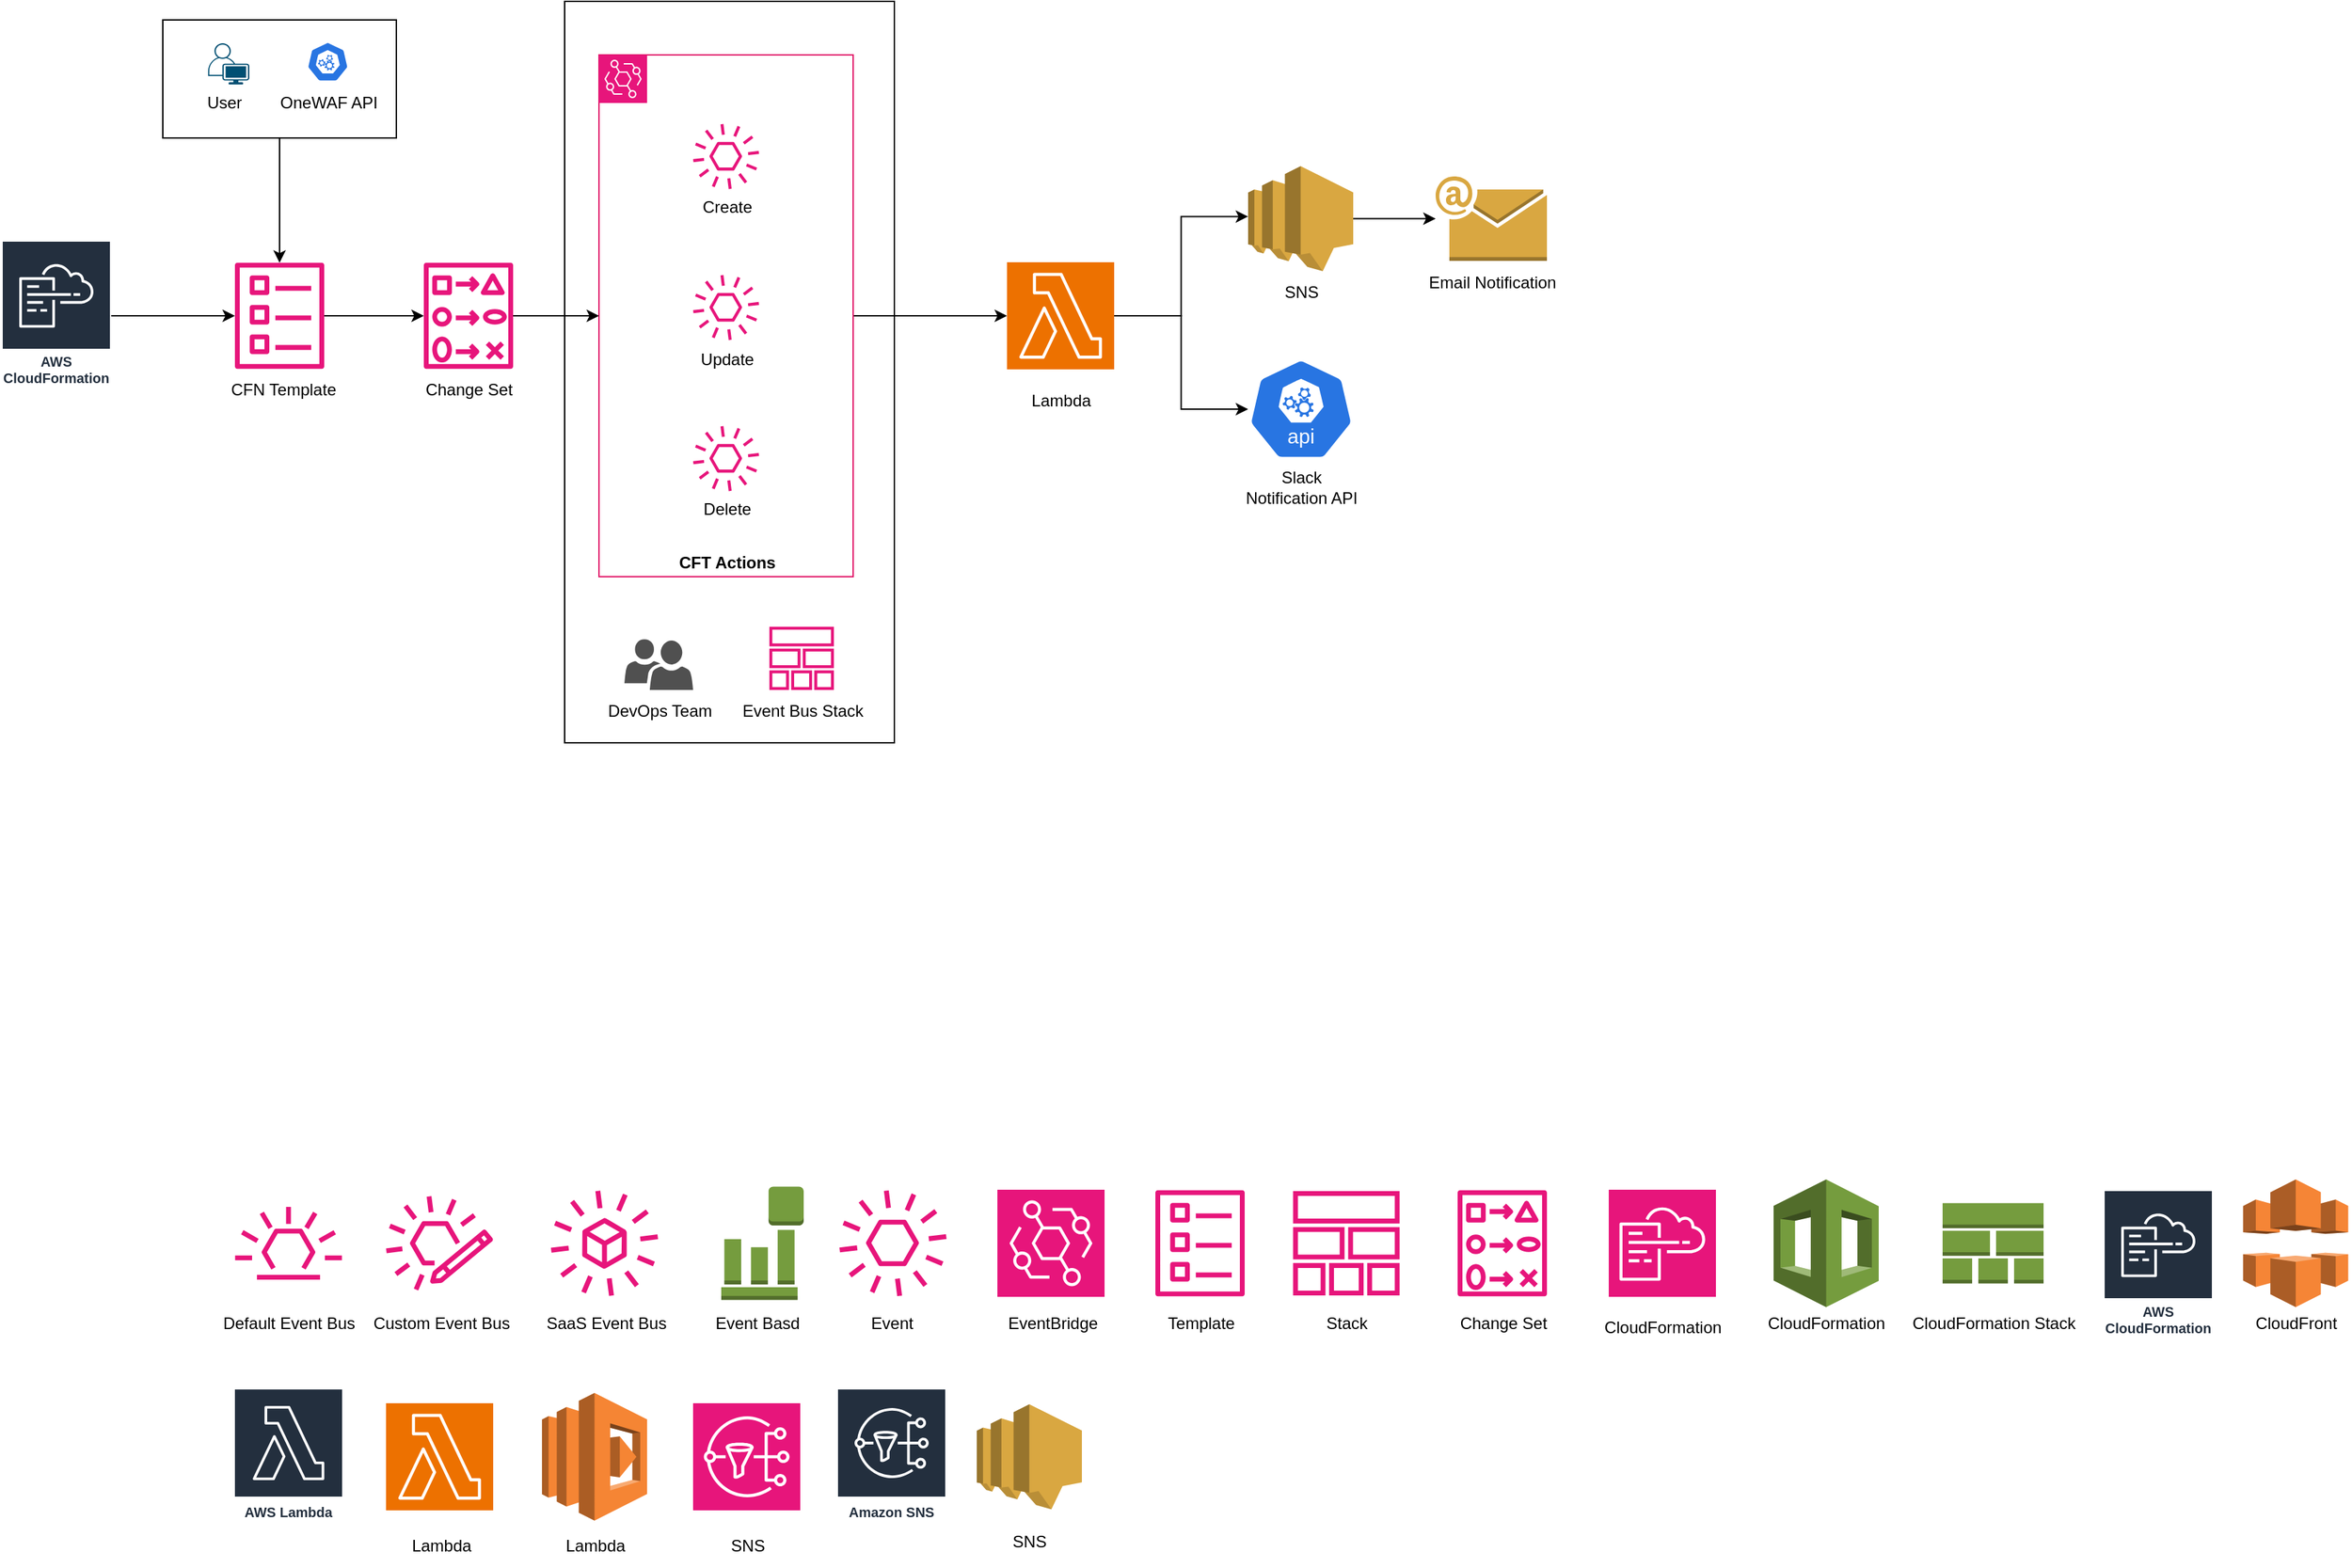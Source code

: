 <mxfile version="24.6.4" type="device">
  <diagram name="Page-1" id="pODtzUWD9CLKSf4hPoLl">
    <mxGraphModel dx="2359" dy="997" grid="1" gridSize="10" guides="1" tooltips="1" connect="1" arrows="1" fold="1" page="1" pageScale="1" pageWidth="827" pageHeight="1169" math="0" shadow="0">
      <root>
        <mxCell id="0" />
        <mxCell id="1" parent="0" />
        <mxCell id="TB_07p6LVVapa8v_k8lO-84" value="" style="edgeStyle=orthogonalEdgeStyle;rounded=0;orthogonalLoop=1;jettySize=auto;html=1;" edge="1" parent="1" source="TB_07p6LVVapa8v_k8lO-83" target="TB_07p6LVVapa8v_k8lO-35">
          <mxGeometry relative="1" as="geometry" />
        </mxCell>
        <mxCell id="TB_07p6LVVapa8v_k8lO-83" value="" style="rounded=0;whiteSpace=wrap;html=1;fillColor=none;" vertex="1" parent="1">
          <mxGeometry x="-22.5" y="193.5" width="170" height="86" as="geometry" />
        </mxCell>
        <mxCell id="TB_07p6LVVapa8v_k8lO-71" value="" style="rounded=0;whiteSpace=wrap;html=1;fillColor=none;" vertex="1" parent="1">
          <mxGeometry x="270" y="180" width="240" height="540" as="geometry" />
        </mxCell>
        <mxCell id="TB_07p6LVVapa8v_k8lO-68" value="" style="edgeStyle=orthogonalEdgeStyle;rounded=0;orthogonalLoop=1;jettySize=auto;html=1;" edge="1" parent="1" source="TB_07p6LVVapa8v_k8lO-5" target="TB_07p6LVVapa8v_k8lO-60">
          <mxGeometry relative="1" as="geometry" />
        </mxCell>
        <mxCell id="TB_07p6LVVapa8v_k8lO-5" value="" style="rounded=0;whiteSpace=wrap;html=1;strokeColor=#E11969;" vertex="1" parent="1">
          <mxGeometry x="295" y="219" width="185" height="380" as="geometry" />
        </mxCell>
        <mxCell id="TB_07p6LVVapa8v_k8lO-6" value="" style="sketch=0;points=[[0,0,0],[0.25,0,0],[0.5,0,0],[0.75,0,0],[1,0,0],[0,1,0],[0.25,1,0],[0.5,1,0],[0.75,1,0],[1,1,0],[0,0.25,0],[0,0.5,0],[0,0.75,0],[1,0.25,0],[1,0.5,0],[1,0.75,0]];outlineConnect=0;fontColor=#232F3E;fillColor=#E7157B;strokeColor=#ffffff;dashed=0;verticalLabelPosition=bottom;verticalAlign=top;align=center;html=1;fontSize=12;fontStyle=0;aspect=fixed;shape=mxgraph.aws4.resourceIcon;resIcon=mxgraph.aws4.eventbridge;" vertex="1" parent="1">
          <mxGeometry x="295" y="219" width="35" height="35" as="geometry" />
        </mxCell>
        <mxCell id="TB_07p6LVVapa8v_k8lO-7" value="" style="sketch=0;outlineConnect=0;fontColor=#232F3E;gradientColor=none;fillColor=#E7157B;strokeColor=none;dashed=0;verticalLabelPosition=bottom;verticalAlign=top;align=center;html=1;fontSize=12;fontStyle=0;aspect=fixed;pointerEvents=1;shape=mxgraph.aws4.eventbridge_default_event_bus_resource;" vertex="1" parent="1">
          <mxGeometry x="30" y="1058" width="78" height="53" as="geometry" />
        </mxCell>
        <mxCell id="TB_07p6LVVapa8v_k8lO-8" value="" style="sketch=0;outlineConnect=0;fontColor=#232F3E;gradientColor=none;fillColor=#E7157B;strokeColor=none;dashed=0;verticalLabelPosition=bottom;verticalAlign=top;align=center;html=1;fontSize=12;fontStyle=0;aspect=fixed;pointerEvents=1;shape=mxgraph.aws4.eventbridge_saas_partner_event_bus_resource;" vertex="1" parent="1">
          <mxGeometry x="260" y="1045.5" width="78" height="78" as="geometry" />
        </mxCell>
        <mxCell id="TB_07p6LVVapa8v_k8lO-9" value="" style="sketch=0;outlineConnect=0;fontColor=#232F3E;gradientColor=none;fillColor=#E7157B;strokeColor=none;dashed=0;verticalLabelPosition=bottom;verticalAlign=top;align=center;html=1;fontSize=12;fontStyle=0;aspect=fixed;pointerEvents=1;shape=mxgraph.aws4.eventbridge_custom_event_bus_resource;" vertex="1" parent="1">
          <mxGeometry x="140" y="1050" width="78" height="69" as="geometry" />
        </mxCell>
        <mxCell id="TB_07p6LVVapa8v_k8lO-10" value="Custom Event Bus" style="text;html=1;align=center;verticalAlign=middle;resizable=0;points=[];autosize=1;strokeColor=none;fillColor=none;" vertex="1" parent="1">
          <mxGeometry x="120" y="1128" width="120" height="30" as="geometry" />
        </mxCell>
        <mxCell id="TB_07p6LVVapa8v_k8lO-11" value="Default Event Bus" style="text;html=1;align=center;verticalAlign=middle;resizable=0;points=[];autosize=1;strokeColor=none;fillColor=none;" vertex="1" parent="1">
          <mxGeometry x="9" y="1128" width="120" height="30" as="geometry" />
        </mxCell>
        <mxCell id="TB_07p6LVVapa8v_k8lO-12" value="SaaS Event Bus" style="text;html=1;align=center;verticalAlign=middle;resizable=0;points=[];autosize=1;strokeColor=none;fillColor=none;" vertex="1" parent="1">
          <mxGeometry x="245" y="1128" width="110" height="30" as="geometry" />
        </mxCell>
        <mxCell id="TB_07p6LVVapa8v_k8lO-13" value="" style="outlineConnect=0;dashed=0;verticalLabelPosition=bottom;verticalAlign=top;align=center;html=1;shape=mxgraph.aws3.event_event_based;fillColor=#759C3E;gradientColor=none;" vertex="1" parent="1">
          <mxGeometry x="384" y="1043.25" width="60" height="82.5" as="geometry" />
        </mxCell>
        <mxCell id="TB_07p6LVVapa8v_k8lO-14" value="Event Basd" style="text;html=1;align=center;verticalAlign=middle;resizable=0;points=[];autosize=1;strokeColor=none;fillColor=none;" vertex="1" parent="1">
          <mxGeometry x="370" y="1128" width="80" height="30" as="geometry" />
        </mxCell>
        <mxCell id="TB_07p6LVVapa8v_k8lO-15" value="" style="sketch=0;outlineConnect=0;fontColor=#232F3E;gradientColor=none;fillColor=#E7157B;strokeColor=none;dashed=0;verticalLabelPosition=bottom;verticalAlign=top;align=center;html=1;fontSize=12;fontStyle=0;aspect=fixed;pointerEvents=1;shape=mxgraph.aws4.event;" vertex="1" parent="1">
          <mxGeometry x="470" y="1045.5" width="78" height="78" as="geometry" />
        </mxCell>
        <mxCell id="TB_07p6LVVapa8v_k8lO-16" value="Event" style="text;html=1;align=center;verticalAlign=middle;resizable=0;points=[];autosize=1;strokeColor=none;fillColor=none;" vertex="1" parent="1">
          <mxGeometry x="483" y="1128" width="50" height="30" as="geometry" />
        </mxCell>
        <mxCell id="TB_07p6LVVapa8v_k8lO-17" value="" style="sketch=0;points=[[0,0,0],[0.25,0,0],[0.5,0,0],[0.75,0,0],[1,0,0],[0,1,0],[0.25,1,0],[0.5,1,0],[0.75,1,0],[1,1,0],[0,0.25,0],[0,0.5,0],[0,0.75,0],[1,0.25,0],[1,0.5,0],[1,0.75,0]];outlineConnect=0;fontColor=#232F3E;fillColor=#E7157B;strokeColor=#ffffff;dashed=0;verticalLabelPosition=bottom;verticalAlign=top;align=center;html=1;fontSize=12;fontStyle=0;aspect=fixed;shape=mxgraph.aws4.resourceIcon;resIcon=mxgraph.aws4.eventbridge;" vertex="1" parent="1">
          <mxGeometry x="585" y="1045.5" width="78" height="78" as="geometry" />
        </mxCell>
        <mxCell id="TB_07p6LVVapa8v_k8lO-18" value="EventBridge" style="text;html=1;align=center;verticalAlign=middle;resizable=0;points=[];autosize=1;strokeColor=none;fillColor=none;" vertex="1" parent="1">
          <mxGeometry x="580" y="1128" width="90" height="30" as="geometry" />
        </mxCell>
        <mxCell id="TB_07p6LVVapa8v_k8lO-19" value="" style="outlineConnect=0;dashed=0;verticalLabelPosition=bottom;verticalAlign=top;align=center;html=1;shape=mxgraph.aws3.cloudformation;fillColor=#759C3E;gradientColor=none;" vertex="1" parent="1">
          <mxGeometry x="1150" y="1038" width="76.5" height="93" as="geometry" />
        </mxCell>
        <mxCell id="TB_07p6LVVapa8v_k8lO-20" value="AWS CloudFormation" style="sketch=0;outlineConnect=0;fontColor=#232F3E;gradientColor=none;strokeColor=#ffffff;fillColor=#232F3E;dashed=0;verticalLabelPosition=middle;verticalAlign=bottom;align=center;html=1;whiteSpace=wrap;fontSize=10;fontStyle=1;spacing=3;shape=mxgraph.aws4.productIcon;prIcon=mxgraph.aws4.cloudformation;" vertex="1" parent="1">
          <mxGeometry x="1390" y="1045.5" width="80" height="110" as="geometry" />
        </mxCell>
        <mxCell id="TB_07p6LVVapa8v_k8lO-21" value="" style="outlineConnect=0;dashed=0;verticalLabelPosition=bottom;verticalAlign=top;align=center;html=1;shape=mxgraph.aws3.stack_aws_cloudformation;fillColor=#759C3E;gradientColor=none;" vertex="1" parent="1">
          <mxGeometry x="1273" y="1055.25" width="73.5" height="58.5" as="geometry" />
        </mxCell>
        <mxCell id="TB_07p6LVVapa8v_k8lO-22" value="" style="sketch=0;points=[[0,0,0],[0.25,0,0],[0.5,0,0],[0.75,0,0],[1,0,0],[0,1,0],[0.25,1,0],[0.5,1,0],[0.75,1,0],[1,1,0],[0,0.25,0],[0,0.5,0],[0,0.75,0],[1,0.25,0],[1,0.5,0],[1,0.75,0]];points=[[0,0,0],[0.25,0,0],[0.5,0,0],[0.75,0,0],[1,0,0],[0,1,0],[0.25,1,0],[0.5,1,0],[0.75,1,0],[1,1,0],[0,0.25,0],[0,0.5,0],[0,0.75,0],[1,0.25,0],[1,0.5,0],[1,0.75,0]];outlineConnect=0;fontColor=#232F3E;fillColor=#E7157B;strokeColor=#ffffff;dashed=0;verticalLabelPosition=bottom;verticalAlign=top;align=center;html=1;fontSize=12;fontStyle=0;aspect=fixed;shape=mxgraph.aws4.resourceIcon;resIcon=mxgraph.aws4.cloudformation;" vertex="1" parent="1">
          <mxGeometry x="1030" y="1045.5" width="78" height="78" as="geometry" />
        </mxCell>
        <mxCell id="TB_07p6LVVapa8v_k8lO-23" value="" style="sketch=0;outlineConnect=0;fontColor=#232F3E;gradientColor=none;fillColor=#E7157B;strokeColor=none;dashed=0;verticalLabelPosition=bottom;verticalAlign=top;align=center;html=1;fontSize=12;fontStyle=0;aspect=fixed;pointerEvents=1;shape=mxgraph.aws4.change_set;" vertex="1" parent="1">
          <mxGeometry x="920" y="1045.5" width="65" height="78" as="geometry" />
        </mxCell>
        <mxCell id="TB_07p6LVVapa8v_k8lO-24" value="" style="sketch=0;outlineConnect=0;fontColor=#232F3E;gradientColor=none;fillColor=#E7157B;strokeColor=none;dashed=0;verticalLabelPosition=bottom;verticalAlign=top;align=center;html=1;fontSize=12;fontStyle=0;aspect=fixed;pointerEvents=1;shape=mxgraph.aws4.stack;" vertex="1" parent="1">
          <mxGeometry x="800" y="1046.5" width="78" height="76" as="geometry" />
        </mxCell>
        <mxCell id="TB_07p6LVVapa8v_k8lO-25" value="" style="sketch=0;outlineConnect=0;fontColor=#232F3E;gradientColor=none;fillColor=#E7157B;strokeColor=none;dashed=0;verticalLabelPosition=bottom;verticalAlign=top;align=center;html=1;fontSize=12;fontStyle=0;aspect=fixed;pointerEvents=1;shape=mxgraph.aws4.template;" vertex="1" parent="1">
          <mxGeometry x="700" y="1045.5" width="65" height="78" as="geometry" />
        </mxCell>
        <mxCell id="TB_07p6LVVapa8v_k8lO-26" value="Template" style="text;html=1;align=center;verticalAlign=middle;resizable=0;points=[];autosize=1;strokeColor=none;fillColor=none;" vertex="1" parent="1">
          <mxGeometry x="697.5" y="1128" width="70" height="30" as="geometry" />
        </mxCell>
        <mxCell id="TB_07p6LVVapa8v_k8lO-27" value="Stack" style="text;html=1;align=center;verticalAlign=middle;resizable=0;points=[];autosize=1;strokeColor=none;fillColor=none;" vertex="1" parent="1">
          <mxGeometry x="814" y="1128" width="50" height="30" as="geometry" />
        </mxCell>
        <mxCell id="TB_07p6LVVapa8v_k8lO-28" value="" style="outlineConnect=0;dashed=0;verticalLabelPosition=bottom;verticalAlign=top;align=center;html=1;shape=mxgraph.aws3.cloudfront;fillColor=#F58536;gradientColor=none;" vertex="1" parent="1">
          <mxGeometry x="1491.75" y="1038" width="76.5" height="93" as="geometry" />
        </mxCell>
        <mxCell id="TB_07p6LVVapa8v_k8lO-29" value="CloudFront" style="text;html=1;align=center;verticalAlign=middle;resizable=0;points=[];autosize=1;strokeColor=none;fillColor=none;" vertex="1" parent="1">
          <mxGeometry x="1490" y="1128" width="80" height="30" as="geometry" />
        </mxCell>
        <mxCell id="TB_07p6LVVapa8v_k8lO-30" value="Change Set" style="text;html=1;align=center;verticalAlign=middle;resizable=0;points=[];autosize=1;strokeColor=none;fillColor=none;" vertex="1" parent="1">
          <mxGeometry x="907.5" y="1128" width="90" height="30" as="geometry" />
        </mxCell>
        <mxCell id="TB_07p6LVVapa8v_k8lO-31" value="CloudFormation" style="text;html=1;align=center;verticalAlign=middle;resizable=0;points=[];autosize=1;strokeColor=none;fillColor=none;" vertex="1" parent="1">
          <mxGeometry x="1014" y="1131" width="110" height="30" as="geometry" />
        </mxCell>
        <mxCell id="TB_07p6LVVapa8v_k8lO-32" value="CloudFormation" style="text;html=1;align=center;verticalAlign=middle;resizable=0;points=[];autosize=1;strokeColor=none;fillColor=none;" vertex="1" parent="1">
          <mxGeometry x="1133.25" y="1128" width="110" height="30" as="geometry" />
        </mxCell>
        <mxCell id="TB_07p6LVVapa8v_k8lO-33" value="CloudFormation Stack" style="text;html=1;align=center;verticalAlign=middle;resizable=0;points=[];autosize=1;strokeColor=none;fillColor=none;" vertex="1" parent="1">
          <mxGeometry x="1239.75" y="1128" width="140" height="30" as="geometry" />
        </mxCell>
        <mxCell id="TB_07p6LVVapa8v_k8lO-36" value="" style="edgeStyle=orthogonalEdgeStyle;rounded=0;orthogonalLoop=1;jettySize=auto;html=1;" edge="1" parent="1" source="TB_07p6LVVapa8v_k8lO-34" target="TB_07p6LVVapa8v_k8lO-35">
          <mxGeometry relative="1" as="geometry" />
        </mxCell>
        <mxCell id="TB_07p6LVVapa8v_k8lO-34" value="AWS CloudFormation" style="sketch=0;outlineConnect=0;fontColor=#232F3E;gradientColor=none;strokeColor=#ffffff;fillColor=#232F3E;dashed=0;verticalLabelPosition=middle;verticalAlign=bottom;align=center;html=1;whiteSpace=wrap;fontSize=10;fontStyle=1;spacing=3;shape=mxgraph.aws4.productIcon;prIcon=mxgraph.aws4.cloudformation;" vertex="1" parent="1">
          <mxGeometry x="-140" y="354" width="80" height="110" as="geometry" />
        </mxCell>
        <mxCell id="TB_07p6LVVapa8v_k8lO-38" value="" style="edgeStyle=orthogonalEdgeStyle;rounded=0;orthogonalLoop=1;jettySize=auto;html=1;" edge="1" parent="1" source="TB_07p6LVVapa8v_k8lO-35" target="TB_07p6LVVapa8v_k8lO-37">
          <mxGeometry relative="1" as="geometry" />
        </mxCell>
        <mxCell id="TB_07p6LVVapa8v_k8lO-35" value="" style="sketch=0;outlineConnect=0;fontColor=#232F3E;gradientColor=none;fillColor=#E7157B;strokeColor=none;dashed=0;verticalLabelPosition=bottom;verticalAlign=top;align=center;html=1;fontSize=12;fontStyle=0;aspect=fixed;pointerEvents=1;shape=mxgraph.aws4.template;" vertex="1" parent="1">
          <mxGeometry x="30" y="370" width="65" height="78" as="geometry" />
        </mxCell>
        <mxCell id="TB_07p6LVVapa8v_k8lO-43" value="" style="edgeStyle=orthogonalEdgeStyle;rounded=0;orthogonalLoop=1;jettySize=auto;html=1;" edge="1" parent="1" source="TB_07p6LVVapa8v_k8lO-37" target="TB_07p6LVVapa8v_k8lO-5">
          <mxGeometry relative="1" as="geometry" />
        </mxCell>
        <mxCell id="TB_07p6LVVapa8v_k8lO-37" value="" style="sketch=0;outlineConnect=0;fontColor=#232F3E;gradientColor=none;fillColor=#E7157B;strokeColor=none;dashed=0;verticalLabelPosition=bottom;verticalAlign=top;align=center;html=1;fontSize=12;fontStyle=0;aspect=fixed;pointerEvents=1;shape=mxgraph.aws4.change_set;" vertex="1" parent="1">
          <mxGeometry x="167.5" y="370" width="65" height="78" as="geometry" />
        </mxCell>
        <mxCell id="TB_07p6LVVapa8v_k8lO-39" value="CFN Template" style="text;html=1;align=center;verticalAlign=middle;resizable=0;points=[];autosize=1;strokeColor=none;fillColor=none;" vertex="1" parent="1">
          <mxGeometry x="15" y="448" width="100" height="30" as="geometry" />
        </mxCell>
        <mxCell id="TB_07p6LVVapa8v_k8lO-40" value="Change Set" style="text;html=1;align=center;verticalAlign=middle;resizable=0;points=[];autosize=1;strokeColor=none;fillColor=none;" vertex="1" parent="1">
          <mxGeometry x="155" y="448" width="90" height="30" as="geometry" />
        </mxCell>
        <mxCell id="TB_07p6LVVapa8v_k8lO-44" value="" style="sketch=0;outlineConnect=0;fontColor=#232F3E;gradientColor=none;fillColor=#E7157B;strokeColor=none;dashed=0;verticalLabelPosition=bottom;verticalAlign=top;align=center;html=1;fontSize=12;fontStyle=0;aspect=fixed;pointerEvents=1;shape=mxgraph.aws4.event;" vertex="1" parent="1">
          <mxGeometry x="363.5" y="269" width="48" height="48" as="geometry" />
        </mxCell>
        <mxCell id="TB_07p6LVVapa8v_k8lO-45" value="" style="sketch=0;outlineConnect=0;fontColor=#232F3E;gradientColor=none;fillColor=#E7157B;strokeColor=none;dashed=0;verticalLabelPosition=bottom;verticalAlign=top;align=center;html=1;fontSize=12;fontStyle=0;aspect=fixed;pointerEvents=1;shape=mxgraph.aws4.event;" vertex="1" parent="1">
          <mxGeometry x="363.5" y="379" width="48" height="48" as="geometry" />
        </mxCell>
        <mxCell id="TB_07p6LVVapa8v_k8lO-46" value="" style="sketch=0;outlineConnect=0;fontColor=#232F3E;gradientColor=none;fillColor=#E7157B;strokeColor=none;dashed=0;verticalLabelPosition=bottom;verticalAlign=top;align=center;html=1;fontSize=12;fontStyle=0;aspect=fixed;pointerEvents=1;shape=mxgraph.aws4.event;" vertex="1" parent="1">
          <mxGeometry x="363.5" y="489" width="48" height="48" as="geometry" />
        </mxCell>
        <mxCell id="TB_07p6LVVapa8v_k8lO-47" value="Create" style="text;html=1;align=center;verticalAlign=middle;resizable=0;points=[];autosize=1;strokeColor=none;fillColor=none;" vertex="1" parent="1">
          <mxGeometry x="357.5" y="315" width="60" height="30" as="geometry" />
        </mxCell>
        <mxCell id="TB_07p6LVVapa8v_k8lO-48" value="Update&lt;span style=&quot;color: rgba(0, 0, 0, 0); font-family: monospace; font-size: 0px; text-align: start;&quot;&gt;%3CmxGraphModel%3E%3Croot%3E%3CmxCell%20id%3D%220%22%2F%3E%3CmxCell%20id%3D%221%22%20parent%3D%220%22%2F%3E%3CmxCell%20id%3D%222%22%20value%3D%22Create%22%20style%3D%22text%3Bhtml%3D1%3Balign%3Dcenter%3BverticalAlign%3Dmiddle%3Bresizable%3D0%3Bpoints%3D%5B%5D%3Bautosize%3D1%3BstrokeColor%3Dnone%3BfillColor%3Dnone%3B%22%20vertex%3D%221%22%20parent%3D%221%22%3E%3CmxGeometry%20x%3D%22384%22%20y%3D%22330%22%20width%3D%2260%22%20height%3D%2230%22%20as%3D%22geometry%22%2F%3E%3C%2FmxCell%3E%3C%2Froot%3E%3C%2FmxGraphModel%3E&lt;/span&gt;" style="text;html=1;align=center;verticalAlign=middle;resizable=0;points=[];autosize=1;strokeColor=none;fillColor=none;" vertex="1" parent="1">
          <mxGeometry x="357.5" y="426" width="60" height="30" as="geometry" />
        </mxCell>
        <mxCell id="TB_07p6LVVapa8v_k8lO-49" value="Delete" style="text;html=1;align=center;verticalAlign=middle;resizable=0;points=[];autosize=1;strokeColor=none;fillColor=none;" vertex="1" parent="1">
          <mxGeometry x="357.5" y="535" width="60" height="30" as="geometry" />
        </mxCell>
        <mxCell id="TB_07p6LVVapa8v_k8lO-50" value="" style="sketch=0;points=[[0,0,0],[0.25,0,0],[0.5,0,0],[0.75,0,0],[1,0,0],[0,1,0],[0.25,1,0],[0.5,1,0],[0.75,1,0],[1,1,0],[0,0.25,0],[0,0.5,0],[0,0.75,0],[1,0.25,0],[1,0.5,0],[1,0.75,0]];outlineConnect=0;fontColor=#232F3E;fillColor=#ED7100;strokeColor=#ffffff;dashed=0;verticalLabelPosition=bottom;verticalAlign=top;align=center;html=1;fontSize=12;fontStyle=0;aspect=fixed;shape=mxgraph.aws4.resourceIcon;resIcon=mxgraph.aws4.lambda;" vertex="1" parent="1">
          <mxGeometry x="140" y="1201" width="78" height="78" as="geometry" />
        </mxCell>
        <mxCell id="TB_07p6LVVapa8v_k8lO-51" value="AWS Lambda" style="sketch=0;outlineConnect=0;fontColor=#232F3E;gradientColor=none;strokeColor=#ffffff;fillColor=#232F3E;dashed=0;verticalLabelPosition=middle;verticalAlign=bottom;align=center;html=1;whiteSpace=wrap;fontSize=10;fontStyle=1;spacing=3;shape=mxgraph.aws4.productIcon;prIcon=mxgraph.aws4.lambda;" vertex="1" parent="1">
          <mxGeometry x="29" y="1190" width="80" height="100" as="geometry" />
        </mxCell>
        <mxCell id="TB_07p6LVVapa8v_k8lO-52" value="Lambda" style="text;html=1;align=center;verticalAlign=middle;resizable=0;points=[];autosize=1;strokeColor=none;fillColor=none;" vertex="1" parent="1">
          <mxGeometry x="145" y="1290" width="70" height="30" as="geometry" />
        </mxCell>
        <mxCell id="TB_07p6LVVapa8v_k8lO-53" value="" style="outlineConnect=0;dashed=0;verticalLabelPosition=bottom;verticalAlign=top;align=center;html=1;shape=mxgraph.aws3.lambda;fillColor=#F58534;gradientColor=none;" vertex="1" parent="1">
          <mxGeometry x="253.5" y="1193.5" width="76.5" height="93" as="geometry" />
        </mxCell>
        <mxCell id="TB_07p6LVVapa8v_k8lO-54" value="Lambda" style="text;html=1;align=center;verticalAlign=middle;resizable=0;points=[];autosize=1;strokeColor=none;fillColor=none;" vertex="1" parent="1">
          <mxGeometry x="256.75" y="1290" width="70" height="30" as="geometry" />
        </mxCell>
        <mxCell id="TB_07p6LVVapa8v_k8lO-55" value="" style="outlineConnect=0;dashed=0;verticalLabelPosition=bottom;verticalAlign=top;align=center;html=1;shape=mxgraph.aws3.sns;fillColor=#D9A741;gradientColor=none;" vertex="1" parent="1">
          <mxGeometry x="570" y="1201.75" width="76.5" height="76.5" as="geometry" />
        </mxCell>
        <mxCell id="TB_07p6LVVapa8v_k8lO-56" value="Amazon SNS" style="sketch=0;outlineConnect=0;fontColor=#232F3E;gradientColor=none;strokeColor=#ffffff;fillColor=#232F3E;dashed=0;verticalLabelPosition=middle;verticalAlign=bottom;align=center;html=1;whiteSpace=wrap;fontSize=10;fontStyle=1;spacing=3;shape=mxgraph.aws4.productIcon;prIcon=mxgraph.aws4.sns;" vertex="1" parent="1">
          <mxGeometry x="468" y="1190" width="80" height="100" as="geometry" />
        </mxCell>
        <mxCell id="TB_07p6LVVapa8v_k8lO-57" value="" style="sketch=0;points=[[0,0,0],[0.25,0,0],[0.5,0,0],[0.75,0,0],[1,0,0],[0,1,0],[0.25,1,0],[0.5,1,0],[0.75,1,0],[1,1,0],[0,0.25,0],[0,0.5,0],[0,0.75,0],[1,0.25,0],[1,0.5,0],[1,0.75,0]];outlineConnect=0;fontColor=#232F3E;fillColor=#E7157B;strokeColor=#ffffff;dashed=0;verticalLabelPosition=bottom;verticalAlign=top;align=center;html=1;fontSize=12;fontStyle=0;aspect=fixed;shape=mxgraph.aws4.resourceIcon;resIcon=mxgraph.aws4.sns;" vertex="1" parent="1">
          <mxGeometry x="363.5" y="1201" width="78" height="78" as="geometry" />
        </mxCell>
        <mxCell id="TB_07p6LVVapa8v_k8lO-58" value="SNS" style="text;html=1;align=center;verticalAlign=middle;resizable=0;points=[];autosize=1;strokeColor=none;fillColor=none;" vertex="1" parent="1">
          <mxGeometry x="377.5" y="1290" width="50" height="30" as="geometry" />
        </mxCell>
        <mxCell id="TB_07p6LVVapa8v_k8lO-59" value="SNS" style="text;html=1;align=center;verticalAlign=middle;resizable=0;points=[];autosize=1;strokeColor=none;fillColor=none;" vertex="1" parent="1">
          <mxGeometry x="583.25" y="1286.5" width="50" height="30" as="geometry" />
        </mxCell>
        <mxCell id="TB_07p6LVVapa8v_k8lO-65" value="" style="edgeStyle=orthogonalEdgeStyle;rounded=0;orthogonalLoop=1;jettySize=auto;html=1;" edge="1" parent="1" source="TB_07p6LVVapa8v_k8lO-60" target="TB_07p6LVVapa8v_k8lO-63">
          <mxGeometry relative="1" as="geometry" />
        </mxCell>
        <mxCell id="TB_07p6LVVapa8v_k8lO-60" value="" style="sketch=0;points=[[0,0,0],[0.25,0,0],[0.5,0,0],[0.75,0,0],[1,0,0],[0,1,0],[0.25,1,0],[0.5,1,0],[0.75,1,0],[1,1,0],[0,0.25,0],[0,0.5,0],[0,0.75,0],[1,0.25,0],[1,0.5,0],[1,0.75,0]];outlineConnect=0;fontColor=#232F3E;fillColor=#ED7100;strokeColor=#ffffff;dashed=0;verticalLabelPosition=bottom;verticalAlign=top;align=center;html=1;fontSize=12;fontStyle=0;aspect=fixed;shape=mxgraph.aws4.resourceIcon;resIcon=mxgraph.aws4.lambda;" vertex="1" parent="1">
          <mxGeometry x="592" y="370" width="78" height="78" as="geometry" />
        </mxCell>
        <mxCell id="TB_07p6LVVapa8v_k8lO-89" value="" style="edgeStyle=orthogonalEdgeStyle;rounded=0;orthogonalLoop=1;jettySize=auto;html=1;" edge="1" parent="1" source="TB_07p6LVVapa8v_k8lO-61" target="TB_07p6LVVapa8v_k8lO-88">
          <mxGeometry relative="1" as="geometry" />
        </mxCell>
        <mxCell id="TB_07p6LVVapa8v_k8lO-61" value="" style="outlineConnect=0;dashed=0;verticalLabelPosition=bottom;verticalAlign=top;align=center;html=1;shape=mxgraph.aws3.sns;fillColor=#D9A741;gradientColor=none;" vertex="1" parent="1">
          <mxGeometry x="767.5" y="300" width="76.5" height="76.5" as="geometry" />
        </mxCell>
        <mxCell id="TB_07p6LVVapa8v_k8lO-62" value="SNS" style="text;html=1;align=center;verticalAlign=middle;resizable=0;points=[];autosize=1;strokeColor=none;fillColor=none;" vertex="1" parent="1">
          <mxGeometry x="780.75" y="376.5" width="50" height="30" as="geometry" />
        </mxCell>
        <mxCell id="TB_07p6LVVapa8v_k8lO-63" value="" style="aspect=fixed;sketch=0;html=1;dashed=0;whitespace=wrap;verticalLabelPosition=bottom;verticalAlign=top;fillColor=#2875E2;strokeColor=#ffffff;points=[[0.005,0.63,0],[0.1,0.2,0],[0.9,0.2,0],[0.5,0,0],[0.995,0.63,0],[0.72,0.99,0],[0.5,1,0],[0.28,0.99,0]];shape=mxgraph.kubernetes.icon2;kubernetesLabel=1;prIcon=api" vertex="1" parent="1">
          <mxGeometry x="767.5" y="440" width="77.08" height="74" as="geometry" />
        </mxCell>
        <mxCell id="TB_07p6LVVapa8v_k8lO-64" value="Slack&lt;div&gt;Notification API&lt;/div&gt;" style="text;html=1;align=center;verticalAlign=middle;resizable=0;points=[];autosize=1;strokeColor=none;fillColor=none;" vertex="1" parent="1">
          <mxGeometry x="755.75" y="514" width="100" height="40" as="geometry" />
        </mxCell>
        <mxCell id="TB_07p6LVVapa8v_k8lO-67" value="" style="edgeStyle=orthogonalEdgeStyle;rounded=0;orthogonalLoop=1;jettySize=auto;html=1;exitX=1;exitY=0.5;exitDx=0;exitDy=0;exitPerimeter=0;entryX=0;entryY=0.48;entryDx=0;entryDy=0;entryPerimeter=0;" edge="1" parent="1" source="TB_07p6LVVapa8v_k8lO-60" target="TB_07p6LVVapa8v_k8lO-61">
          <mxGeometry relative="1" as="geometry">
            <mxPoint x="676.75" y="411" as="sourcePoint" />
            <mxPoint x="787.75" y="462" as="targetPoint" />
          </mxGeometry>
        </mxCell>
        <mxCell id="TB_07p6LVVapa8v_k8lO-69" value="Lambda" style="text;html=1;align=center;verticalAlign=middle;resizable=0;points=[];autosize=1;strokeColor=none;fillColor=none;" vertex="1" parent="1">
          <mxGeometry x="596" y="456" width="70" height="30" as="geometry" />
        </mxCell>
        <mxCell id="TB_07p6LVVapa8v_k8lO-72" value="" style="sketch=0;outlineConnect=0;fontColor=#232F3E;gradientColor=none;fillColor=#E7157B;strokeColor=none;dashed=0;verticalLabelPosition=bottom;verticalAlign=top;align=center;html=1;fontSize=12;fontStyle=0;aspect=fixed;pointerEvents=1;shape=mxgraph.aws4.stack;" vertex="1" parent="1">
          <mxGeometry x="418.9" y="635.5" width="47.21" height="46" as="geometry" />
        </mxCell>
        <mxCell id="TB_07p6LVVapa8v_k8lO-73" value="Event Bus Stack" style="text;html=1;align=center;verticalAlign=middle;resizable=0;points=[];autosize=1;strokeColor=none;fillColor=none;" vertex="1" parent="1">
          <mxGeometry x="387.5" y="681.5" width="110" height="30" as="geometry" />
        </mxCell>
        <mxCell id="TB_07p6LVVapa8v_k8lO-74" value="" style="sketch=0;pointerEvents=1;shadow=0;dashed=0;html=1;strokeColor=none;labelPosition=center;verticalLabelPosition=bottom;verticalAlign=top;align=center;fillColor=#505050;shape=mxgraph.mscae.intune.user_group" vertex="1" parent="1">
          <mxGeometry x="313.5" y="644.5" width="50" height="37" as="geometry" />
        </mxCell>
        <mxCell id="TB_07p6LVVapa8v_k8lO-75" value="DevOps Team" style="text;html=1;align=center;verticalAlign=middle;resizable=0;points=[];autosize=1;strokeColor=none;fillColor=none;" vertex="1" parent="1">
          <mxGeometry x="288.5" y="681.5" width="100" height="30" as="geometry" />
        </mxCell>
        <mxCell id="TB_07p6LVVapa8v_k8lO-76" value="CFT Actions" style="text;html=1;align=center;verticalAlign=middle;resizable=0;points=[];autosize=1;strokeColor=none;fillColor=none;fontStyle=1" vertex="1" parent="1">
          <mxGeometry x="342.5" y="574" width="90" height="30" as="geometry" />
        </mxCell>
        <mxCell id="TB_07p6LVVapa8v_k8lO-77" value="" style="points=[[0.35,0,0],[0.98,0.51,0],[1,0.71,0],[0.67,1,0],[0,0.795,0],[0,0.65,0]];verticalLabelPosition=bottom;sketch=0;html=1;verticalAlign=top;aspect=fixed;align=center;pointerEvents=1;shape=mxgraph.cisco19.user;fillColor=#005073;strokeColor=none;" vertex="1" parent="1">
          <mxGeometry x="10.5" y="210.5" width="30" height="30" as="geometry" />
        </mxCell>
        <mxCell id="TB_07p6LVVapa8v_k8lO-78" value="User" style="text;html=1;align=center;verticalAlign=middle;resizable=0;points=[];autosize=1;strokeColor=none;fillColor=none;" vertex="1" parent="1">
          <mxGeometry x="-3.5" y="238.5" width="50" height="30" as="geometry" />
        </mxCell>
        <mxCell id="TB_07p6LVVapa8v_k8lO-81" value="" style="aspect=fixed;sketch=0;html=1;dashed=0;whitespace=wrap;verticalLabelPosition=bottom;verticalAlign=top;fillColor=#2875E2;strokeColor=#ffffff;points=[[0.005,0.63,0],[0.1,0.2,0],[0.9,0.2,0],[0.5,0,0],[0.995,0.63,0],[0.72,0.99,0],[0.5,1,0],[0.28,0.99,0]];shape=mxgraph.kubernetes.icon2;prIcon=api" vertex="1" parent="1">
          <mxGeometry x="82.5" y="209.5" width="30.21" height="29" as="geometry" />
        </mxCell>
        <mxCell id="TB_07p6LVVapa8v_k8lO-82" value="OneWAF API" style="text;html=1;align=center;verticalAlign=middle;resizable=0;points=[];autosize=1;strokeColor=none;fillColor=none;" vertex="1" parent="1">
          <mxGeometry x="52.61" y="238.5" width="90" height="30" as="geometry" />
        </mxCell>
        <mxCell id="TB_07p6LVVapa8v_k8lO-88" value="" style="outlineConnect=0;dashed=0;verticalLabelPosition=bottom;verticalAlign=top;align=center;html=1;shape=mxgraph.aws3.email;fillColor=#D9A741;gradientColor=none;" vertex="1" parent="1">
          <mxGeometry x="904" y="307.5" width="81" height="61.5" as="geometry" />
        </mxCell>
        <mxCell id="TB_07p6LVVapa8v_k8lO-90" value="Email Notification" style="text;html=1;align=center;verticalAlign=middle;resizable=0;points=[];autosize=1;strokeColor=none;fillColor=none;" vertex="1" parent="1">
          <mxGeometry x="884.5" y="370" width="120" height="30" as="geometry" />
        </mxCell>
      </root>
    </mxGraphModel>
  </diagram>
</mxfile>
